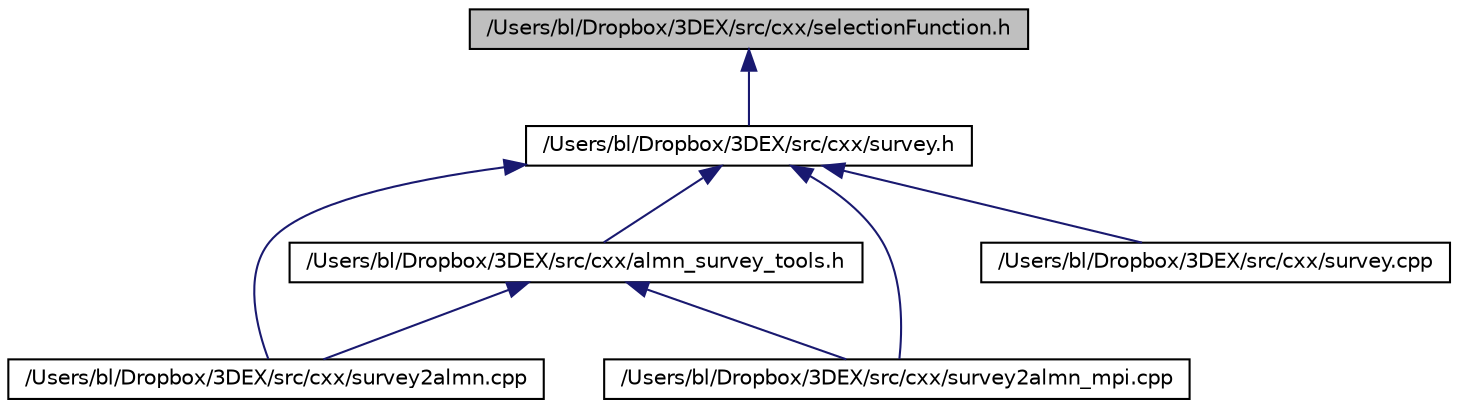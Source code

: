 digraph G
{
  edge [fontname="Helvetica",fontsize="10",labelfontname="Helvetica",labelfontsize="10"];
  node [fontname="Helvetica",fontsize="10",shape=record];
  Node1 [label="/Users/bl/Dropbox/3DEX/src/cxx/selectionFunction.h",height=0.2,width=0.4,color="black", fillcolor="grey75", style="filled" fontcolor="black"];
  Node1 -> Node2 [dir=back,color="midnightblue",fontsize="10",style="solid",fontname="Helvetica"];
  Node2 [label="/Users/bl/Dropbox/3DEX/src/cxx/survey.h",height=0.2,width=0.4,color="black", fillcolor="white", style="filled",URL="$survey_8h.html"];
  Node2 -> Node3 [dir=back,color="midnightblue",fontsize="10",style="solid",fontname="Helvetica"];
  Node3 [label="/Users/bl/Dropbox/3DEX/src/cxx/almn_survey_tools.h",height=0.2,width=0.4,color="black", fillcolor="white", style="filled",URL="$almn__survey__tools_8h.html"];
  Node3 -> Node4 [dir=back,color="midnightblue",fontsize="10",style="solid",fontname="Helvetica"];
  Node4 [label="/Users/bl/Dropbox/3DEX/src/cxx/survey2almn.cpp",height=0.2,width=0.4,color="black", fillcolor="white", style="filled",URL="$survey2almn_8cpp.html"];
  Node3 -> Node5 [dir=back,color="midnightblue",fontsize="10",style="solid",fontname="Helvetica"];
  Node5 [label="/Users/bl/Dropbox/3DEX/src/cxx/survey2almn_mpi.cpp",height=0.2,width=0.4,color="black", fillcolor="white", style="filled",URL="$survey2almn__mpi_8cpp.html"];
  Node2 -> Node6 [dir=back,color="midnightblue",fontsize="10",style="solid",fontname="Helvetica"];
  Node6 [label="/Users/bl/Dropbox/3DEX/src/cxx/survey.cpp",height=0.2,width=0.4,color="black", fillcolor="white", style="filled",URL="$survey_8cpp.html"];
  Node2 -> Node4 [dir=back,color="midnightblue",fontsize="10",style="solid",fontname="Helvetica"];
  Node2 -> Node5 [dir=back,color="midnightblue",fontsize="10",style="solid",fontname="Helvetica"];
}
